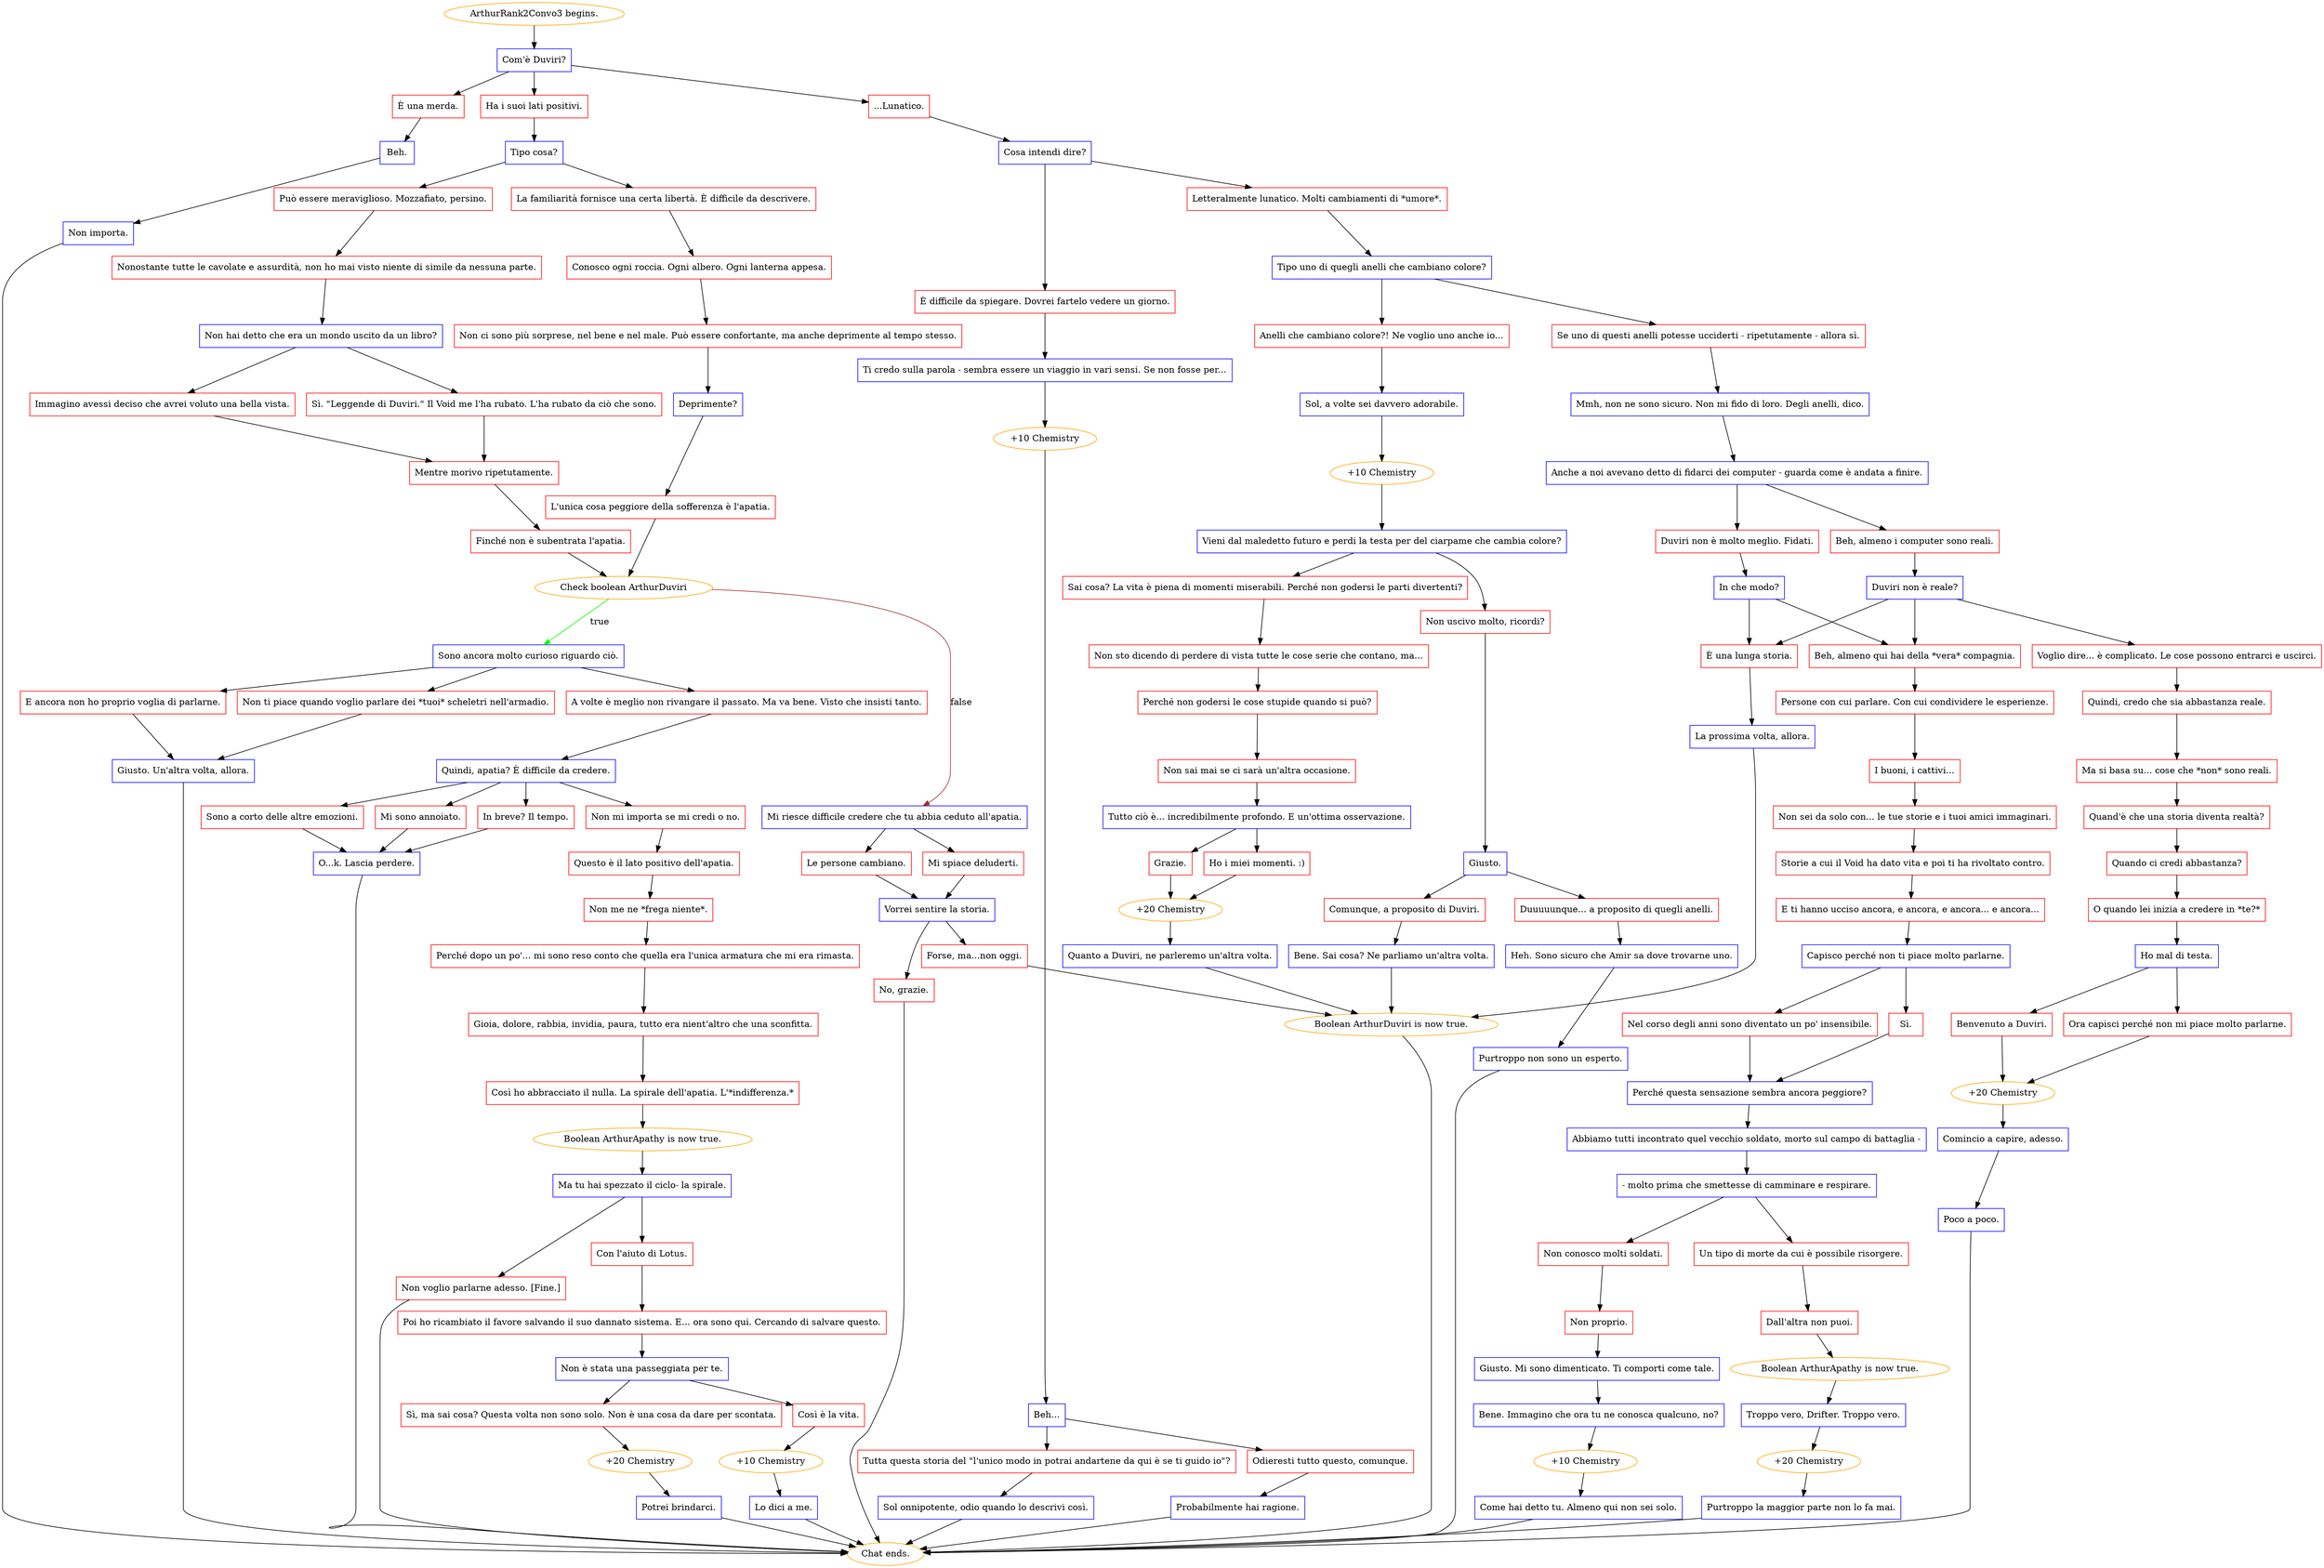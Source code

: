 digraph {
	"ArthurRank2Convo3 begins." [color=orange];
		"ArthurRank2Convo3 begins." -> j1993233781;
	j1993233781 [label="Com'è Duviri?",shape=box,color=blue];
		j1993233781 -> j324804790;
		j1993233781 -> j3726014976;
		j1993233781 -> j1109155759;
	j324804790 [label="Ha i suoi lati positivi.",shape=box,color=red];
		j324804790 -> j3023742747;
	j3726014976 [label="...Lunatico.",shape=box,color=red];
		j3726014976 -> j1937023573;
	j1109155759 [label="È una merda.",shape=box,color=red];
		j1109155759 -> j3726615213;
	j3023742747 [label="Tipo cosa?",shape=box,color=blue];
		j3023742747 -> j1337961537;
		j3023742747 -> j703932119;
	j1937023573 [label="Cosa intendi dire?",shape=box,color=blue];
		j1937023573 -> j283709794;
		j1937023573 -> j718313318;
	j3726615213 [label="Beh.",shape=box,color=blue];
		j3726615213 -> j2125704801;
	j1337961537 [label="Può essere meraviglioso. Mozzafiato, persino.",shape=box,color=red];
		j1337961537 -> j4185365015;
	j703932119 [label="La familiarità fornisce una certa libertà. È difficile da descrivere.",shape=box,color=red];
		j703932119 -> j1796061115;
	j283709794 [label="Letteralmente lunatico. Molti cambiamenti di *umore*.",shape=box,color=red];
		j283709794 -> j984920974;
	j718313318 [label="È difficile da spiegare. Dovrei fartelo vedere un giorno.",shape=box,color=red];
		j718313318 -> j1829998987;
	j2125704801 [label="Non importa.",shape=box,color=blue];
		j2125704801 -> "Chat ends.";
	j4185365015 [label="Nonostante tutte le cavolate e assurdità, non ho mai visto niente di simile da nessuna parte.",shape=box,color=red];
		j4185365015 -> j4226511861;
	j1796061115 [label="Conosco ogni roccia. Ogni albero. Ogni lanterna appesa.",shape=box,color=red];
		j1796061115 -> j71799204;
	j984920974 [label="Tipo uno di quegli anelli che cambiano colore?",shape=box,color=blue];
		j984920974 -> j2361766573;
		j984920974 -> j3667199378;
	j1829998987 [label="Ti credo sulla parola - sembra essere un viaggio in vari sensi. Se non fosse per...",shape=box,color=blue];
		j1829998987 -> j3085034479;
	"Chat ends." [color=orange];
	j4226511861 [label="Non hai detto che era un mondo uscito da un libro?",shape=box,color=blue];
		j4226511861 -> j3831775467;
		j4226511861 -> j3668848031;
	j71799204 [label="Non ci sono più sorprese, nel bene e nel male. Può essere confortante, ma anche deprimente al tempo stesso.",shape=box,color=red];
		j71799204 -> j1181487906;
	j2361766573 [label="Se uno di questi anelli potesse ucciderti - ripetutamente - allora sì.",shape=box,color=red];
		j2361766573 -> j1039083402;
	j3667199378 [label="Anelli che cambiano colore?! Ne voglio uno anche io...",shape=box,color=red];
		j3667199378 -> j3006946555;
	j3085034479 [label="+10 Chemistry",color=orange];
		j3085034479 -> j546498214;
	j3831775467 [label="Sì. \"Leggende di Duviri.\" Il Void me l'ha rubato. L'ha rubato da ciò che sono.",shape=box,color=red];
		j3831775467 -> j651873737;
	j3668848031 [label="Immagino avessi deciso che avrei voluto una bella vista.",shape=box,color=red];
		j3668848031 -> j651873737;
	j1181487906 [label="Deprimente?",shape=box,color=blue];
		j1181487906 -> j2367810144;
	j1039083402 [label="Mmh, non ne sono sicuro. Non mi fido di loro. Degli anelli, dico.",shape=box,color=blue];
		j1039083402 -> j4139922664;
	j3006946555 [label="Sol, a volte sei davvero adorabile.",shape=box,color=blue];
		j3006946555 -> j3516199021;
	j546498214 [label="Beh...",shape=box,color=blue];
		j546498214 -> j3085428238;
		j546498214 -> j2447114131;
	j651873737 [label="Mentre morivo ripetutamente.",shape=box,color=red];
		j651873737 -> j3445053566;
	j2367810144 [label="L'unica cosa peggiore della sofferenza è l'apatia.",shape=box,color=red];
		j2367810144 -> j3977220178;
	j4139922664 [label="Anche a noi avevano detto di fidarci dei computer - guarda come è andata a finire.",shape=box,color=blue];
		j4139922664 -> j472250598;
		j4139922664 -> j1073560205;
	j3516199021 [label="+10 Chemistry",color=orange];
		j3516199021 -> j3146210648;
	j3085428238 [label="Odieresti tutto questo, comunque.",shape=box,color=red];
		j3085428238 -> j4269341974;
	j2447114131 [label="Tutta questa storia del \"l'unico modo in potrai andartene da qui è se ti guido io\"?",shape=box,color=red];
		j2447114131 -> j700453433;
	j3445053566 [label="Finché non è subentrata l'apatia.",shape=box,color=red];
		j3445053566 -> j3977220178;
	j3977220178 [label="Check boolean ArthurDuviri",color=orange];
		j3977220178 -> j2958191624 [label=true,color=green];
		j3977220178 -> j1412794702 [label=false,color=brown];
	j472250598 [label="Duviri non è molto meglio. Fidati.",shape=box,color=red];
		j472250598 -> j630563375;
	j1073560205 [label="Beh, almeno i computer sono reali.",shape=box,color=red];
		j1073560205 -> j2614697617;
	j3146210648 [label="Vieni dal maledetto futuro e perdi la testa per del ciarpame che cambia colore?",shape=box,color=blue];
		j3146210648 -> j859328323;
		j3146210648 -> j745010161;
	j4269341974 [label="Probabilmente hai ragione.",shape=box,color=blue];
		j4269341974 -> "Chat ends.";
	j700453433 [label="Sol onnipotente, odio quando lo descrivi così.",shape=box,color=blue];
		j700453433 -> "Chat ends.";
	j2958191624 [label="Sono ancora molto curioso riguardo ciò.",shape=box,color=blue];
		j2958191624 -> j2068125847;
		j2958191624 -> j2790067338;
		j2958191624 -> j3706503349;
	j1412794702 [label="Mi riesce difficile credere che tu abbia ceduto all'apatia.",shape=box,color=blue];
		j1412794702 -> j4082391621;
		j1412794702 -> j1390582896;
	j630563375 [label="In che modo?",shape=box,color=blue];
		j630563375 -> j423665585;
		j630563375 -> j2006928026;
	j2614697617 [label="Duviri non è reale?",shape=box,color=blue];
		j2614697617 -> j423665585;
		j2614697617 -> j2006928026;
		j2614697617 -> j4135544938;
	j859328323 [label="Sai cosa? La vita è piena di momenti miserabili. Perché non godersi le parti divertenti?",shape=box,color=red];
		j859328323 -> j3933317812;
	j745010161 [label="Non uscivo molto, ricordi?",shape=box,color=red];
		j745010161 -> j3829555523;
	j2068125847 [label="E ancora non ho proprio voglia di parlarne.",shape=box,color=red];
		j2068125847 -> j1107640757;
	j2790067338 [label="Non ti piace quando voglio parlare dei *tuoi* scheletri nell'armadio.",shape=box,color=red];
		j2790067338 -> j1107640757;
	j3706503349 [label="A volte è meglio non rivangare il passato. Ma va bene. Visto che insisti tanto.",shape=box,color=red];
		j3706503349 -> j2205419019;
	j4082391621 [label="Mi spiace deluderti.",shape=box,color=red];
		j4082391621 -> j2062101336;
	j1390582896 [label="Le persone cambiano.",shape=box,color=red];
		j1390582896 -> j2062101336;
	j423665585 [label="Beh, almeno qui hai della *vera* compagnia.",shape=box,color=red];
		j423665585 -> j1696583883;
	j2006928026 [label="È una lunga storia.",shape=box,color=red];
		j2006928026 -> j2079203005;
	j4135544938 [label="Voglio dire... è complicato. Le cose possono entrarci e uscirci.",shape=box,color=red];
		j4135544938 -> j1928175241;
	j3933317812 [label="Non sto dicendo di perdere di vista tutte le cose serie che contano, ma...",shape=box,color=red];
		j3933317812 -> j2181025487;
	j3829555523 [label="Giusto.",shape=box,color=blue];
		j3829555523 -> j1969026406;
		j3829555523 -> j2823320347;
	j1107640757 [label="Giusto. Un'altra volta, allora.",shape=box,color=blue];
		j1107640757 -> "Chat ends.";
	j2205419019 [label="Quindi, apatia? È difficile da credere.",shape=box,color=blue];
		j2205419019 -> j1905908029;
		j2205419019 -> j3639324165;
		j2205419019 -> j3142312468;
		j2205419019 -> j1000794456;
	j2062101336 [label="Vorrei sentire la storia.",shape=box,color=blue];
		j2062101336 -> j1566874578;
		j2062101336 -> j2783324089;
	j1696583883 [label="Persone con cui parlare. Con cui condividere le esperienze.",shape=box,color=red];
		j1696583883 -> j1566614681;
	j2079203005 [label="La prossima volta, allora.",shape=box,color=blue];
		j2079203005 -> j1992354670;
	j1928175241 [label="Quindi, credo che sia abbastanza reale.",shape=box,color=red];
		j1928175241 -> j2558094978;
	j2181025487 [label="Perché non godersi le cose stupide quando si può?",shape=box,color=red];
		j2181025487 -> j785478457;
	j1969026406 [label="Comunque, a proposito di Duviri.",shape=box,color=red];
		j1969026406 -> j2748261494;
	j2823320347 [label="Duuuuunque... a proposito di quegli anelli.",shape=box,color=red];
		j2823320347 -> j372160709;
	j1905908029 [label="In breve? Il tempo.",shape=box,color=red];
		j1905908029 -> j2089316315;
	j3639324165 [label="Non mi importa se mi credi o no.",shape=box,color=red];
		j3639324165 -> j2521071376;
	j3142312468 [label="Sono a corto delle altre emozioni.",shape=box,color=red];
		j3142312468 -> j2089316315;
	j1000794456 [label="Mi sono annoiato.",shape=box,color=red];
		j1000794456 -> j2089316315;
	j1566874578 [label="Forse, ma...non oggi.",shape=box,color=red];
		j1566874578 -> j1992354670;
	j2783324089 [label="No, grazie.",shape=box,color=red];
		j2783324089 -> "Chat ends.";
	j1566614681 [label="I buoni, i cattivi...",shape=box,color=red];
		j1566614681 -> j36233203;
	j1992354670 [label="Boolean ArthurDuviri is now true.",color=orange];
		j1992354670 -> "Chat ends.";
	j2558094978 [label="Ma si basa su... cose che *non* sono reali.",shape=box,color=red];
		j2558094978 -> j2752210308;
	j785478457 [label="Non sai mai se ci sarà un'altra occasione.",shape=box,color=red];
		j785478457 -> j884113517;
	j2748261494 [label="Bene. Sai cosa? Ne parliamo un'altra volta.",shape=box,color=blue];
		j2748261494 -> j1992354670;
	j372160709 [label="Heh. Sono sicuro che Amir sa dove trovarne uno.",shape=box,color=blue];
		j372160709 -> j2756959176;
	j2089316315 [label="O...k. Lascia perdere.",shape=box,color=blue];
		j2089316315 -> "Chat ends.";
	j2521071376 [label="Questo è il lato positivo dell'apatia.",shape=box,color=red];
		j2521071376 -> j2392859644;
	j36233203 [label="Non sei da solo con... le tue storie e i tuoi amici immaginari.",shape=box,color=red];
		j36233203 -> j1334803136;
	j2752210308 [label="Quand'è che una storia diventa realtà?",shape=box,color=red];
		j2752210308 -> j1699173912;
	j884113517 [label="Tutto ciò è... incredibilmente profondo. E un'ottima osservazione.",shape=box,color=blue];
		j884113517 -> j2820898716;
		j884113517 -> j120288388;
	j2756959176 [label="Purtroppo non sono un esperto.",shape=box,color=blue];
		j2756959176 -> "Chat ends.";
	j2392859644 [label="Non me ne *frega niente*.",shape=box,color=red];
		j2392859644 -> j873127492;
	j1334803136 [label="Storie a cui il Void ha dato vita e poi ti ha rivoltato contro.",shape=box,color=red];
		j1334803136 -> j3736157148;
	j1699173912 [label="Quando ci credi abbastanza?",shape=box,color=red];
		j1699173912 -> j1471346075;
	j2820898716 [label="Grazie.",shape=box,color=red];
		j2820898716 -> j1314241511;
	j120288388 [label="Ho i miei momenti. :)",shape=box,color=red];
		j120288388 -> j1314241511;
	j873127492 [label="Perché dopo un po'... mi sono reso conto che quella era l'unica armatura che mi era rimasta.",shape=box,color=red];
		j873127492 -> j2219975205;
	j3736157148 [label="E ti hanno ucciso ancora, e ancora, e ancora... e ancora...",shape=box,color=red];
		j3736157148 -> j3230671539;
	j1471346075 [label="O quando lei inizia a credere in *te?*",shape=box,color=red];
		j1471346075 -> j1221733904;
	j1314241511 [label="+20 Chemistry",color=orange];
		j1314241511 -> j1519379133;
	j2219975205 [label="Gioia, dolore, rabbia, invidia, paura, tutto era nient'altro che una sconfitta.",shape=box,color=red];
		j2219975205 -> j1524574032;
	j3230671539 [label="Capisco perché non ti piace molto parlarne.",shape=box,color=blue];
		j3230671539 -> j2438929596;
		j3230671539 -> j1604969917;
	j1221733904 [label="Ho mal di testa.",shape=box,color=blue];
		j1221733904 -> j4251359113;
		j1221733904 -> j2493886667;
	j1519379133 [label="Quanto a Duviri, ne parleremo un'altra volta.",shape=box,color=blue];
		j1519379133 -> j1992354670;
	j1524574032 [label="Così ho abbracciato il nulla. La spirale dell'apatia. L'*indifferenza.*",shape=box,color=red];
		j1524574032 -> j1151977396;
	j2438929596 [label="Sì.",shape=box,color=red];
		j2438929596 -> j2816101771;
	j1604969917 [label="Nel corso degli anni sono diventato un po' insensibile.",shape=box,color=red];
		j1604969917 -> j2816101771;
	j4251359113 [label="Benvenuto a Duviri.",shape=box,color=red];
		j4251359113 -> j3597732390;
	j2493886667 [label="Ora capisci perché non mi piace molto parlarne.",shape=box,color=red];
		j2493886667 -> j3597732390;
	j1151977396 [label="Boolean ArthurApathy is now true.",color=orange];
		j1151977396 -> j928744937;
	j2816101771 [label="Perché questa sensazione sembra ancora peggiore?",shape=box,color=blue];
		j2816101771 -> j2116947443;
	j3597732390 [label="+20 Chemistry",color=orange];
		j3597732390 -> j4167363779;
	j928744937 [label="Ma tu hai spezzato il ciclo- la spirale.",shape=box,color=blue];
		j928744937 -> j880225920;
		j928744937 -> j567164316;
	j2116947443 [label="Abbiamo tutti incontrato quel vecchio soldato, morto sul campo di battaglia -",shape=box,color=blue];
		j2116947443 -> j1496772573;
	j4167363779 [label="Comincio a capire, adesso.",shape=box,color=blue];
		j4167363779 -> j2063898314;
	j880225920 [label="Con l'aiuto di Lotus.",shape=box,color=red];
		j880225920 -> j687130863;
	j567164316 [label="Non voglio parlarne adesso. [Fine.]",shape=box,color=red];
		j567164316 -> "Chat ends.";
	j1496772573 [label="- molto prima che smettesse di camminare e respirare.",shape=box,color=blue];
		j1496772573 -> j760227453;
		j1496772573 -> j792091626;
	j2063898314 [label="Poco a poco.",shape=box,color=blue];
		j2063898314 -> "Chat ends.";
	j687130863 [label="Poi ho ricambiato il favore salvando il suo dannato sistema. E... ora sono qui. Cercando di salvare questo.",shape=box,color=red];
		j687130863 -> j560537551;
	j760227453 [label="Un tipo di morte da cui è possibile risorgere.",shape=box,color=red];
		j760227453 -> j3370784131;
	j792091626 [label="Non conosco molti soldati.",shape=box,color=red];
		j792091626 -> j1466182362;
	j560537551 [label="Non è stata una passeggiata per te.",shape=box,color=blue];
		j560537551 -> j1096404388;
		j560537551 -> j628927682;
	j3370784131 [label="Dall'altra non puoi.",shape=box,color=red];
		j3370784131 -> j3492321846;
	j1466182362 [label="Non proprio.",shape=box,color=red];
		j1466182362 -> j970789659;
	j1096404388 [label="Così è la vita.",shape=box,color=red];
		j1096404388 -> j3590158383;
	j628927682 [label="Sì, ma sai cosa? Questa volta non sono solo. Non è una cosa da dare per scontata.",shape=box,color=red];
		j628927682 -> j2053137771;
	j3492321846 [label="Boolean ArthurApathy is now true.",color=orange];
		j3492321846 -> j1905733897;
	j970789659 [label="Giusto. Mi sono dimenticato. Ti comporti come tale.",shape=box,color=blue];
		j970789659 -> j2500321885;
	j3590158383 [label="+10 Chemistry",color=orange];
		j3590158383 -> j9560762;
	j2053137771 [label="+20 Chemistry",color=orange];
		j2053137771 -> j2720403437;
	j1905733897 [label="Troppo vero, Drifter. Troppo vero.",shape=box,color=blue];
		j1905733897 -> j1866263368;
	j2500321885 [label="Bene. Immagino che ora tu ne conosca qualcuno, no?",shape=box,color=blue];
		j2500321885 -> j810177089;
	j9560762 [label="Lo dici a me.",shape=box,color=blue];
		j9560762 -> "Chat ends.";
	j2720403437 [label="Potrei brindarci.",shape=box,color=blue];
		j2720403437 -> "Chat ends.";
	j1866263368 [label="+20 Chemistry",color=orange];
		j1866263368 -> j1843376165;
	j810177089 [label="+10 Chemistry",color=orange];
		j810177089 -> j1056296837;
	j1843376165 [label="Purtroppo la maggior parte non lo fa mai.",shape=box,color=blue];
		j1843376165 -> "Chat ends.";
	j1056296837 [label="Come hai detto tu. Almeno qui non sei solo.",shape=box,color=blue];
		j1056296837 -> "Chat ends.";
}